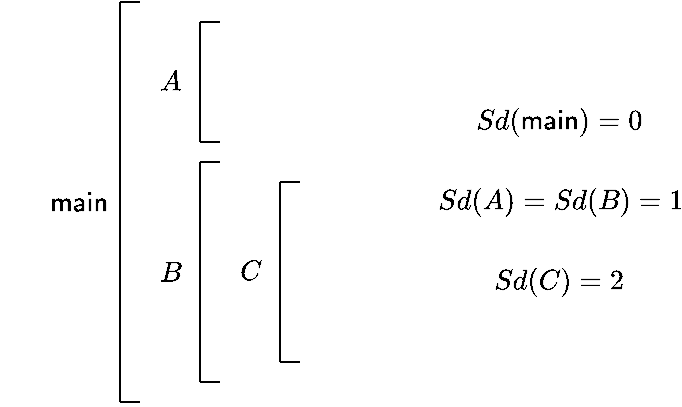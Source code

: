 <mxfile version="20.7.4" type="device"><diagram id="L7-STjLdlr2nI3EzWVXZ" name="Pagina-1"><mxGraphModel dx="567" dy="347" grid="1" gridSize="10" guides="1" tooltips="1" connect="1" arrows="1" fold="1" page="1" pageScale="1" pageWidth="827" pageHeight="1169" math="1" shadow="0"><root><mxCell id="0"/><mxCell id="1" parent="0"/><mxCell id="A35DKFvzbL-pL1wXAykM-1" value="" style="endArrow=none;html=1;rounded=0;" parent="1" edge="1"><mxGeometry width="50" height="50" relative="1" as="geometry"><mxPoint x="240" y="360" as="sourcePoint"/><mxPoint x="240" y="160" as="targetPoint"/></mxGeometry></mxCell><mxCell id="A35DKFvzbL-pL1wXAykM-2" value="" style="endArrow=none;html=1;rounded=0;" parent="1" edge="1"><mxGeometry width="50" height="50" relative="1" as="geometry"><mxPoint x="240" y="360" as="sourcePoint"/><mxPoint x="250" y="360" as="targetPoint"/></mxGeometry></mxCell><mxCell id="A35DKFvzbL-pL1wXAykM-3" value="" style="endArrow=none;html=1;rounded=0;" parent="1" edge="1"><mxGeometry width="50" height="50" relative="1" as="geometry"><mxPoint x="250" y="160" as="sourcePoint"/><mxPoint x="240" y="160" as="targetPoint"/></mxGeometry></mxCell><mxCell id="A35DKFvzbL-pL1wXAykM-4" value="" style="endArrow=none;html=1;rounded=0;" parent="1" edge="1"><mxGeometry width="50" height="50" relative="1" as="geometry"><mxPoint x="280" y="350" as="sourcePoint"/><mxPoint x="280" y="240" as="targetPoint"/></mxGeometry></mxCell><mxCell id="A35DKFvzbL-pL1wXAykM-5" value="" style="endArrow=none;html=1;rounded=0;" parent="1" edge="1"><mxGeometry width="50" height="50" relative="1" as="geometry"><mxPoint x="280" y="230" as="sourcePoint"/><mxPoint x="280" y="170" as="targetPoint"/></mxGeometry></mxCell><mxCell id="A35DKFvzbL-pL1wXAykM-6" value="" style="endArrow=none;html=1;rounded=0;" parent="1" edge="1"><mxGeometry width="50" height="50" relative="1" as="geometry"><mxPoint x="280" y="170" as="sourcePoint"/><mxPoint x="290" y="170" as="targetPoint"/></mxGeometry></mxCell><mxCell id="A35DKFvzbL-pL1wXAykM-7" value="" style="endArrow=none;html=1;rounded=0;" parent="1" edge="1"><mxGeometry width="50" height="50" relative="1" as="geometry"><mxPoint x="280" y="230" as="sourcePoint"/><mxPoint x="290" y="230" as="targetPoint"/></mxGeometry></mxCell><mxCell id="A35DKFvzbL-pL1wXAykM-8" value="" style="endArrow=none;html=1;rounded=0;" parent="1" edge="1"><mxGeometry width="50" height="50" relative="1" as="geometry"><mxPoint x="280" y="240" as="sourcePoint"/><mxPoint x="290" y="240" as="targetPoint"/></mxGeometry></mxCell><mxCell id="A35DKFvzbL-pL1wXAykM-9" value="" style="endArrow=none;html=1;rounded=0;" parent="1" edge="1"><mxGeometry width="50" height="50" relative="1" as="geometry"><mxPoint x="280" y="350" as="sourcePoint"/><mxPoint x="290" y="350" as="targetPoint"/></mxGeometry></mxCell><mxCell id="A35DKFvzbL-pL1wXAykM-10" value="" style="endArrow=none;html=1;rounded=0;" parent="1" edge="1"><mxGeometry width="50" height="50" relative="1" as="geometry"><mxPoint x="320" y="340" as="sourcePoint"/><mxPoint x="320" y="300" as="targetPoint"/></mxGeometry></mxCell><mxCell id="A35DKFvzbL-pL1wXAykM-11" value="" style="endArrow=none;html=1;rounded=0;" parent="1" edge="1"><mxGeometry width="50" height="50" relative="1" as="geometry"><mxPoint x="320" y="250" as="sourcePoint"/><mxPoint x="320" y="300" as="targetPoint"/></mxGeometry></mxCell><mxCell id="A35DKFvzbL-pL1wXAykM-12" value="" style="endArrow=none;html=1;rounded=0;" parent="1" edge="1"><mxGeometry width="50" height="50" relative="1" as="geometry"><mxPoint x="320" y="340" as="sourcePoint"/><mxPoint x="330" y="340" as="targetPoint"/></mxGeometry></mxCell><mxCell id="A35DKFvzbL-pL1wXAykM-15" value="" style="endArrow=none;html=1;rounded=0;" parent="1" edge="1"><mxGeometry width="50" height="50" relative="1" as="geometry"><mxPoint x="320" y="250" as="sourcePoint"/><mxPoint x="330" y="250" as="targetPoint"/></mxGeometry></mxCell><mxCell id="A35DKFvzbL-pL1wXAykM-16" value="$$\textsf{main}&lt;br&gt;$$" style="text;html=1;strokeColor=none;fillColor=none;align=center;verticalAlign=middle;whiteSpace=wrap;rounded=0;" parent="1" vertex="1"><mxGeometry x="200" y="240" width="40" height="40" as="geometry"/></mxCell><mxCell id="A35DKFvzbL-pL1wXAykM-17" value="$$A$$" style="text;html=1;strokeColor=none;fillColor=none;align=center;verticalAlign=middle;whiteSpace=wrap;rounded=0;" parent="1" vertex="1"><mxGeometry x="250" y="170" width="30" height="60" as="geometry"/></mxCell><mxCell id="A35DKFvzbL-pL1wXAykM-18" value="$$B$$" style="text;html=1;strokeColor=none;fillColor=none;align=center;verticalAlign=middle;whiteSpace=wrap;rounded=0;" parent="1" vertex="1"><mxGeometry x="250" y="240" width="30" height="110" as="geometry"/></mxCell><mxCell id="A35DKFvzbL-pL1wXAykM-21" value="$$C$$" style="text;html=1;strokeColor=none;fillColor=none;align=center;verticalAlign=middle;whiteSpace=wrap;rounded=0;" parent="1" vertex="1"><mxGeometry x="290" y="250" width="30" height="90" as="geometry"/></mxCell><mxCell id="oq4fVQ9Qn2kBywgqg1zF-1" value="$$Sd(\textsf{main}&lt;br&gt;) = 0$$" style="text;html=1;strokeColor=none;fillColor=none;align=center;verticalAlign=middle;whiteSpace=wrap;rounded=0;" vertex="1" parent="1"><mxGeometry x="400" y="200" width="120" height="40" as="geometry"/></mxCell><mxCell id="oq4fVQ9Qn2kBywgqg1zF-2" value="$$Sd(A) = Sd(B) = 1$$" style="text;html=1;strokeColor=none;fillColor=none;align=center;verticalAlign=middle;whiteSpace=wrap;rounded=0;" vertex="1" parent="1"><mxGeometry x="400" y="240" width="120" height="40" as="geometry"/></mxCell><mxCell id="oq4fVQ9Qn2kBywgqg1zF-3" value="$$Sd(C) = 2$$" style="text;html=1;strokeColor=none;fillColor=none;align=center;verticalAlign=middle;whiteSpace=wrap;rounded=0;" vertex="1" parent="1"><mxGeometry x="400" y="280" width="120" height="40" as="geometry"/></mxCell></root></mxGraphModel></diagram></mxfile>